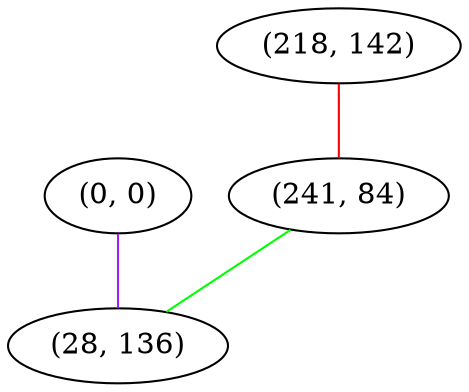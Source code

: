 graph "" {
"(0, 0)";
"(218, 142)";
"(241, 84)";
"(28, 136)";
"(0, 0)" -- "(28, 136)"  [color=purple, key=0, weight=4];
"(218, 142)" -- "(241, 84)"  [color=red, key=0, weight=1];
"(241, 84)" -- "(28, 136)"  [color=green, key=0, weight=2];
}
